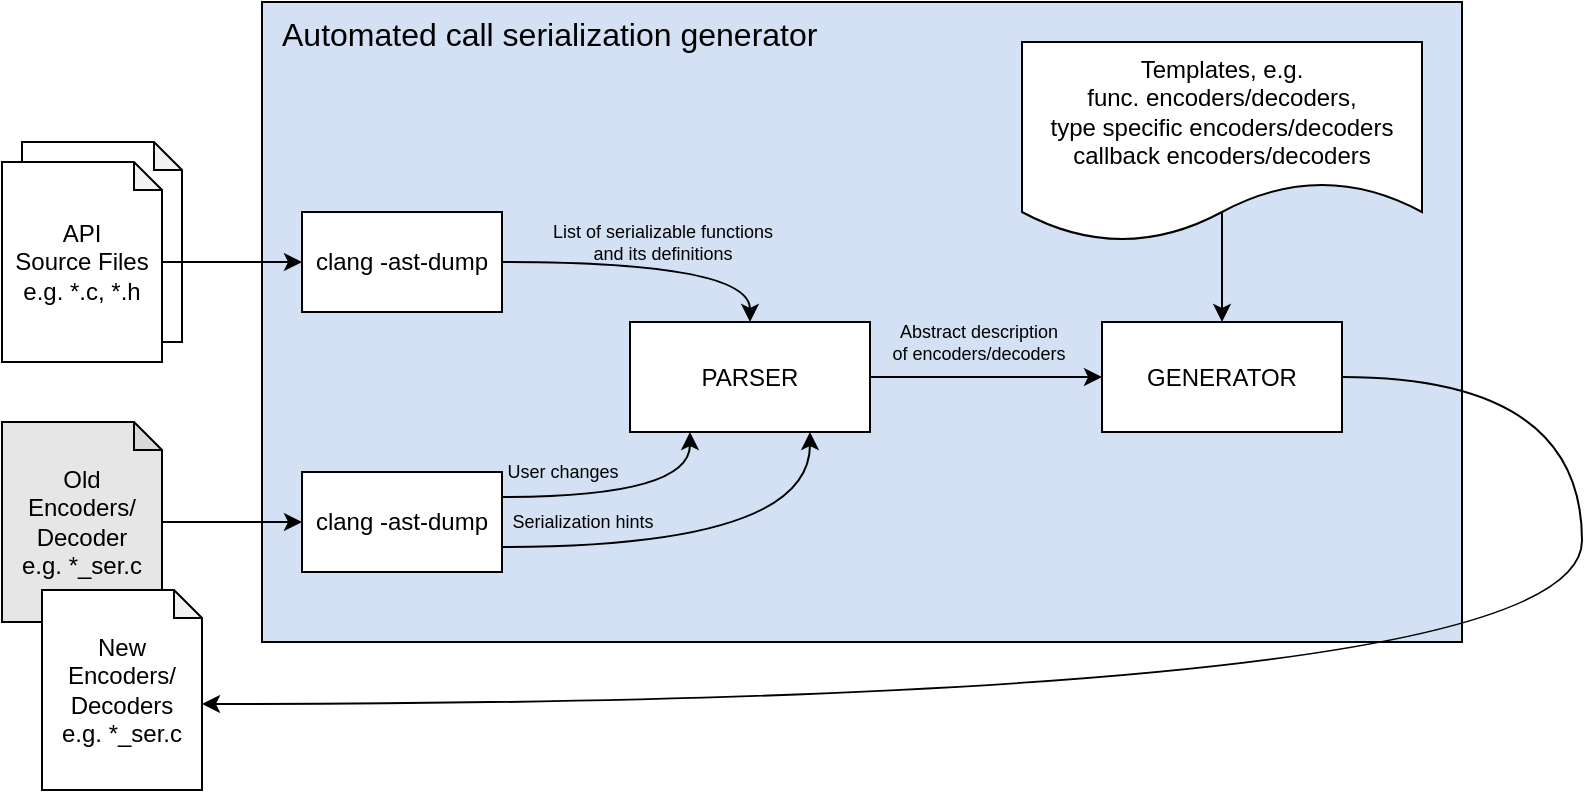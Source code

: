 <mxfile version="12.7.9" type="github">
  <diagram id="AS1FFeoEsYkGY7oIBcrt" name="Page-1">
    <mxGraphModel dx="1408" dy="939" grid="1" gridSize="10" guides="1" tooltips="1" connect="1" arrows="1" fold="1" page="1" pageScale="1" pageWidth="1169" pageHeight="827" math="0" shadow="0">
      <root>
        <mxCell id="0" />
        <mxCell id="1" parent="0" />
        <mxCell id="_Gagdle6qU8eLhZm6alr-2" value="&amp;nbsp; Automated call serialization generator" style="rounded=0;whiteSpace=wrap;html=1;align=left;verticalAlign=top;fontSize=16;fillColor=#D4E1F5;" vertex="1" parent="1">
          <mxGeometry x="170" y="70" width="600" height="320" as="geometry" />
        </mxCell>
        <mxCell id="_Gagdle6qU8eLhZm6alr-1" value="" style="shape=note;whiteSpace=wrap;html=1;backgroundOutline=1;darkOpacity=0.05;size=14;" vertex="1" parent="1">
          <mxGeometry x="50" y="140" width="80" height="100" as="geometry" />
        </mxCell>
        <mxCell id="_Gagdle6qU8eLhZm6alr-10" style="edgeStyle=orthogonalEdgeStyle;curved=1;rounded=0;orthogonalLoop=1;jettySize=auto;html=1;" edge="1" parent="1" source="_Gagdle6qU8eLhZm6alr-3" target="_Gagdle6qU8eLhZm6alr-9">
          <mxGeometry relative="1" as="geometry" />
        </mxCell>
        <mxCell id="_Gagdle6qU8eLhZm6alr-11" value="List of serializable functions&lt;br style=&quot;font-size: 9px&quot;&gt;and its definitions" style="text;html=1;align=center;verticalAlign=middle;resizable=0;points=[];labelBackgroundColor=none;fontColor=#000000;fontSize=9;" vertex="1" connectable="0" parent="_Gagdle6qU8eLhZm6alr-10">
          <mxGeometry x="-0.394" y="-1" relative="1" as="geometry">
            <mxPoint x="32.97" y="-11.03" as="offset" />
          </mxGeometry>
        </mxCell>
        <mxCell id="_Gagdle6qU8eLhZm6alr-3" value="clang -ast-dump" style="rounded=0;whiteSpace=wrap;html=1;" vertex="1" parent="1">
          <mxGeometry x="190" y="175" width="100" height="50" as="geometry" />
        </mxCell>
        <mxCell id="_Gagdle6qU8eLhZm6alr-8" style="edgeStyle=orthogonalEdgeStyle;curved=1;rounded=0;orthogonalLoop=1;jettySize=auto;html=1;" edge="1" parent="1" source="_Gagdle6qU8eLhZm6alr-5" target="_Gagdle6qU8eLhZm6alr-7">
          <mxGeometry relative="1" as="geometry" />
        </mxCell>
        <mxCell id="_Gagdle6qU8eLhZm6alr-5" value="Old&lt;br&gt;Encoders/&lt;br&gt;Decoder&lt;br&gt;e.g. *_ser.c" style="shape=note;whiteSpace=wrap;html=1;backgroundOutline=1;darkOpacity=0.05;size=14;fillColor=#E6E6E6;" vertex="1" parent="1">
          <mxGeometry x="40" y="280" width="80" height="100" as="geometry" />
        </mxCell>
        <mxCell id="_Gagdle6qU8eLhZm6alr-6" value="New&lt;br&gt;Encoders/&lt;br&gt;Decoders&lt;br&gt;e.g. *_ser.c" style="shape=note;whiteSpace=wrap;html=1;backgroundOutline=1;darkOpacity=0.05;size=14;" vertex="1" parent="1">
          <mxGeometry x="60" y="364" width="80" height="100" as="geometry" />
        </mxCell>
        <mxCell id="_Gagdle6qU8eLhZm6alr-12" style="edgeStyle=orthogonalEdgeStyle;curved=1;rounded=0;orthogonalLoop=1;jettySize=auto;html=1;fontSize=9;fontColor=#000000;exitX=1;exitY=0.25;exitDx=0;exitDy=0;entryX=0.25;entryY=1;entryDx=0;entryDy=0;" edge="1" parent="1" source="_Gagdle6qU8eLhZm6alr-7" target="_Gagdle6qU8eLhZm6alr-9">
          <mxGeometry relative="1" as="geometry" />
        </mxCell>
        <mxCell id="_Gagdle6qU8eLhZm6alr-13" value="User changes" style="text;html=1;align=center;verticalAlign=middle;resizable=0;points=[];labelBackgroundColor=none;fontSize=9;fontColor=#000000;" vertex="1" connectable="0" parent="_Gagdle6qU8eLhZm6alr-12">
          <mxGeometry x="-0.335" y="3" relative="1" as="geometry">
            <mxPoint x="-12" y="-9.51" as="offset" />
          </mxGeometry>
        </mxCell>
        <mxCell id="_Gagdle6qU8eLhZm6alr-14" style="edgeStyle=orthogonalEdgeStyle;curved=1;rounded=0;orthogonalLoop=1;jettySize=auto;html=1;exitX=1;exitY=0.75;exitDx=0;exitDy=0;entryX=0.75;entryY=1;entryDx=0;entryDy=0;fontSize=9;fontColor=#000000;" edge="1" parent="1" source="_Gagdle6qU8eLhZm6alr-7" target="_Gagdle6qU8eLhZm6alr-9">
          <mxGeometry relative="1" as="geometry" />
        </mxCell>
        <mxCell id="_Gagdle6qU8eLhZm6alr-15" value="Serialization hints" style="text;html=1;align=center;verticalAlign=middle;resizable=0;points=[];labelBackgroundColor=none;fontSize=9;fontColor=#000000;" vertex="1" connectable="0" parent="_Gagdle6qU8eLhZm6alr-14">
          <mxGeometry x="-0.623" relative="1" as="geometry">
            <mxPoint y="-12.5" as="offset" />
          </mxGeometry>
        </mxCell>
        <mxCell id="_Gagdle6qU8eLhZm6alr-7" value="clang -ast-dump" style="rounded=0;whiteSpace=wrap;html=1;" vertex="1" parent="1">
          <mxGeometry x="190" y="305" width="100" height="50" as="geometry" />
        </mxCell>
        <mxCell id="_Gagdle6qU8eLhZm6alr-18" style="edgeStyle=orthogonalEdgeStyle;curved=1;rounded=0;orthogonalLoop=1;jettySize=auto;html=1;fontSize=9;fontColor=#000000;" edge="1" parent="1" source="_Gagdle6qU8eLhZm6alr-9" target="_Gagdle6qU8eLhZm6alr-16">
          <mxGeometry relative="1" as="geometry" />
        </mxCell>
        <mxCell id="_Gagdle6qU8eLhZm6alr-19" value="Abstract description&lt;br&gt;of encoders/decoders" style="text;html=1;align=center;verticalAlign=middle;resizable=0;points=[];labelBackgroundColor=none;fontSize=9;fontColor=#000000;" vertex="1" connectable="0" parent="_Gagdle6qU8eLhZm6alr-18">
          <mxGeometry x="-0.24" y="-3" relative="1" as="geometry">
            <mxPoint x="10.17" y="-20.5" as="offset" />
          </mxGeometry>
        </mxCell>
        <mxCell id="_Gagdle6qU8eLhZm6alr-9" value="PARSER" style="rounded=0;whiteSpace=wrap;html=1;" vertex="1" parent="1">
          <mxGeometry x="354" y="230" width="120" height="55" as="geometry" />
        </mxCell>
        <mxCell id="_Gagdle6qU8eLhZm6alr-24" style="edgeStyle=orthogonalEdgeStyle;rounded=0;orthogonalLoop=1;jettySize=auto;html=1;exitX=1;exitY=0.5;exitDx=0;exitDy=0;entryX=0;entryY=0;entryDx=80;entryDy=57;entryPerimeter=0;fontSize=12;fontColor=#000000;elbow=vertical;curved=1;" edge="1" parent="1" source="_Gagdle6qU8eLhZm6alr-16" target="_Gagdle6qU8eLhZm6alr-6">
          <mxGeometry relative="1" as="geometry">
            <Array as="points">
              <mxPoint x="830" y="258" />
              <mxPoint x="830" y="421" />
            </Array>
          </mxGeometry>
        </mxCell>
        <mxCell id="_Gagdle6qU8eLhZm6alr-16" value="GENERATOR" style="rounded=0;whiteSpace=wrap;html=1;" vertex="1" parent="1">
          <mxGeometry x="590" y="230" width="120" height="55" as="geometry" />
        </mxCell>
        <mxCell id="_Gagdle6qU8eLhZm6alr-22" style="edgeStyle=orthogonalEdgeStyle;curved=1;rounded=0;orthogonalLoop=1;jettySize=auto;html=1;fontSize=12;fontColor=#000000;exitX=0.5;exitY=0.85;exitDx=0;exitDy=0;exitPerimeter=0;" edge="1" parent="1" source="_Gagdle6qU8eLhZm6alr-20" target="_Gagdle6qU8eLhZm6alr-16">
          <mxGeometry relative="1" as="geometry" />
        </mxCell>
        <mxCell id="_Gagdle6qU8eLhZm6alr-20" value="Templates, e.g.&lt;br&gt;func. encoders/decoders,&lt;br&gt;type specific encoders/decoders&lt;br&gt;callback encoders/decoders" style="shape=document;whiteSpace=wrap;html=1;boundedLbl=1;labelBackgroundColor=none;fontSize=12;fontColor=#000000;" vertex="1" parent="1">
          <mxGeometry x="550" y="90" width="200" height="100" as="geometry" />
        </mxCell>
        <mxCell id="_Gagdle6qU8eLhZm6alr-27" style="edgeStyle=orthogonalEdgeStyle;curved=1;rounded=0;orthogonalLoop=1;jettySize=auto;html=1;fontSize=12;fontColor=#000000;" edge="1" parent="1" source="_Gagdle6qU8eLhZm6alr-26" target="_Gagdle6qU8eLhZm6alr-3">
          <mxGeometry relative="1" as="geometry" />
        </mxCell>
        <mxCell id="_Gagdle6qU8eLhZm6alr-26" value="API&lt;br&gt;Source Files&lt;br&gt;e.g. *.c, *.h" style="shape=note;whiteSpace=wrap;html=1;backgroundOutline=1;darkOpacity=0.05;size=14;" vertex="1" parent="1">
          <mxGeometry x="40" y="150" width="80" height="100" as="geometry" />
        </mxCell>
      </root>
    </mxGraphModel>
  </diagram>
</mxfile>
